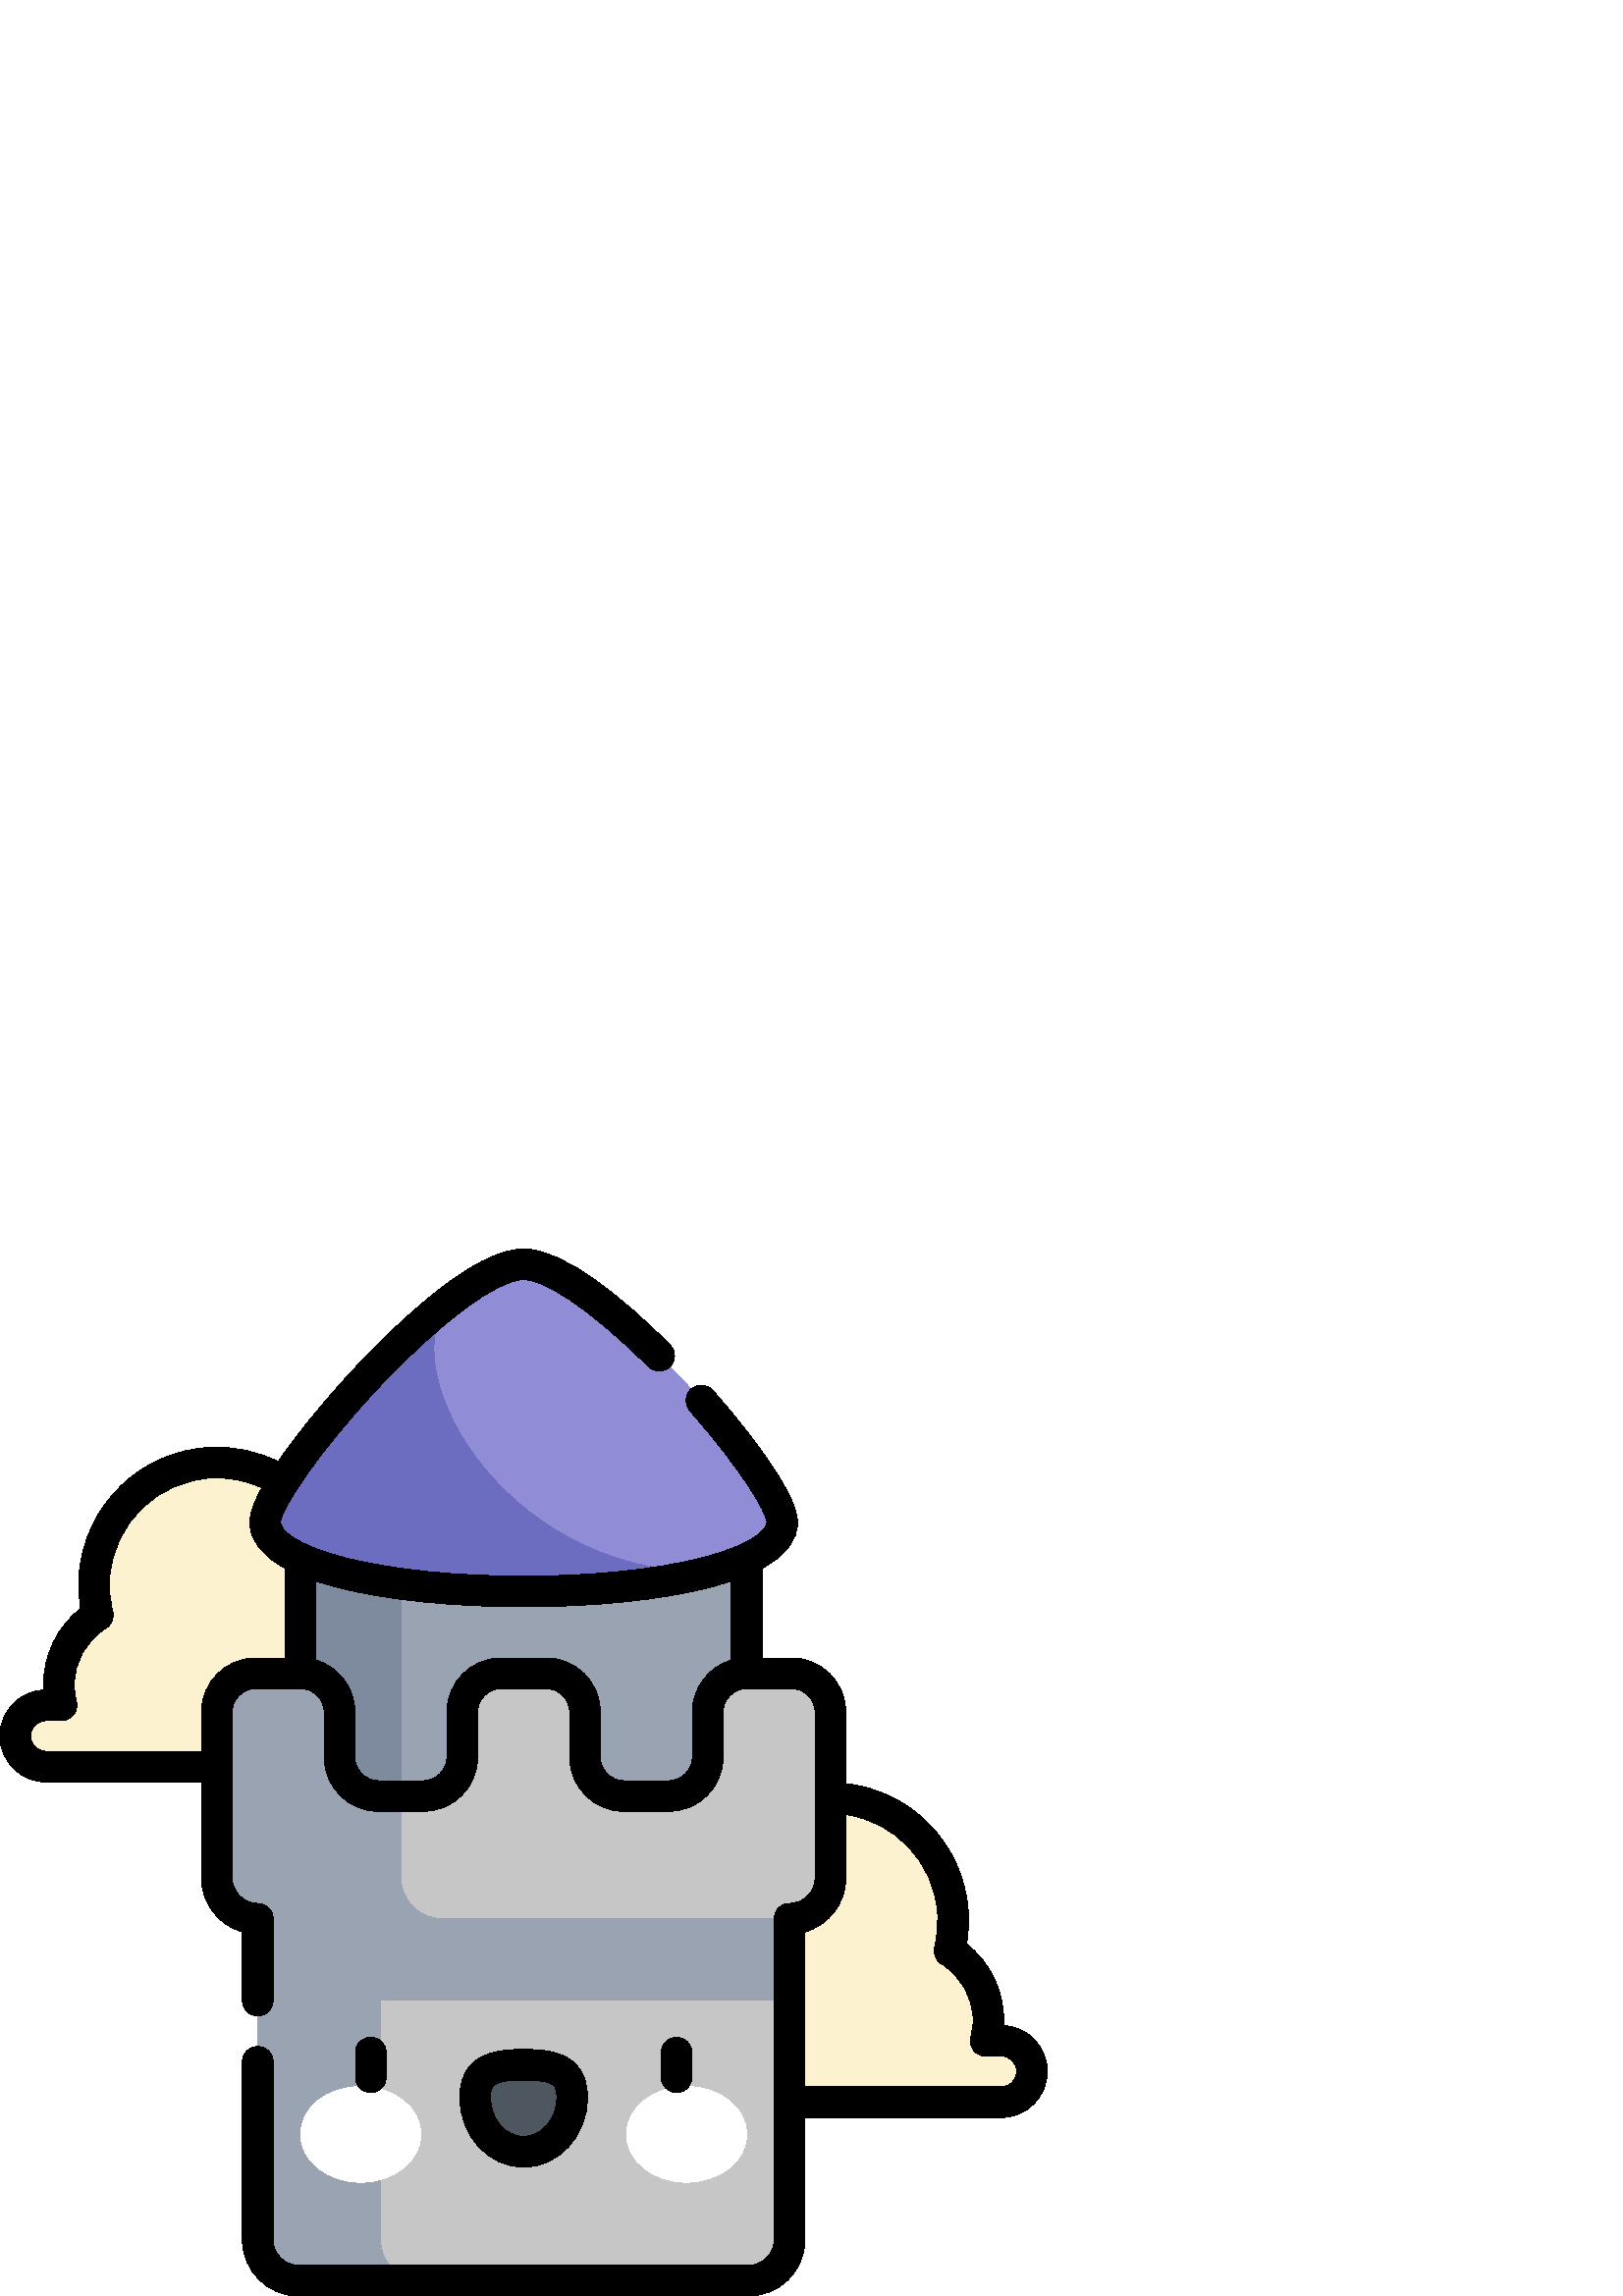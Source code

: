 %!PS-Adobe-3.0 EPSF-3.0
%%Pages: 1
%%DocumentData: Clean7Bit
%%LanguageLevel: 2
%%BoundingBox: 0 0 384 384
%%EndComments
%%BeginProlog
50 dict begin
/q { gsave } bind def
/Q { grestore } bind def
/cm { 6 array astore concat } bind def
/w { setlinewidth } bind def
/J { setlinecap } bind def
/j { setlinejoin } bind def
/M { setmiterlimit } bind def
/d { setdash } bind def
/m { moveto } bind def
/l { lineto } bind def
/c { curveto } bind def
/h { closepath } bind def
/re { exch dup neg 3 1 roll 5 3 roll moveto 0 rlineto
      0 exch rlineto 0 rlineto closepath } bind def
/S { stroke } bind def
/f { fill } bind def
/f* { eofill } bind def
/n { newpath } bind def
/W { clip } bind def
/W* { eoclip } bind def
/BT { } bind def
/ET { } bind def
/BDC { mark 3 1 roll /BDC pdfmark } bind def
/EMC { mark /EMC pdfmark } bind def
/cairo_store_point { /cairo_point_y exch def /cairo_point_x exch def } def
/Tj { show currentpoint cairo_store_point } bind def
/TJ {
  {
    dup
    type /stringtype eq
    { show } { -0.001 mul 0 cairo_font_matrix dtransform rmoveto } ifelse
  } forall
  currentpoint cairo_store_point
} bind def
/cairo_selectfont { cairo_font_matrix aload pop pop pop 0 0 6 array astore
    cairo_font exch selectfont cairo_point_x cairo_point_y moveto } bind def
/Tf { pop /cairo_font exch def /cairo_font_matrix where
      { pop cairo_selectfont } if } bind def
/Td { matrix translate cairo_font_matrix matrix concatmatrix dup
      /cairo_font_matrix exch def dup 4 get exch 5 get cairo_store_point
      /cairo_font where { pop cairo_selectfont } if } bind def
/Tm { 2 copy 8 2 roll 6 array astore /cairo_font_matrix exch def
      cairo_store_point /cairo_font where { pop cairo_selectfont } if } bind def
/g { setgray } bind def
/rg { setrgbcolor } bind def
/d1 { setcachedevice } bind def
/cairo_data_source {
  CairoDataIndex CairoData length lt
    { CairoData CairoDataIndex get /CairoDataIndex CairoDataIndex 1 add def }
    { () } ifelse
} def
/cairo_flush_ascii85_file { cairo_ascii85_file status { cairo_ascii85_file flushfile } if } def
/cairo_image { image cairo_flush_ascii85_file } def
/cairo_imagemask { imagemask cairo_flush_ascii85_file } def
%%EndProlog
%%BeginSetup
%%EndSetup
%%Page: 1 1
%%BeginPageSetup
%%PageBoundingBox: 0 0 384 384
%%EndPageSetup
q 0 0 384 384 rectclip
1 0 0 -1 0 384 cm q
0.988 0.949 0.816 rg
367.125 290.41 m 361.441 290.41 l 362.059 288.012 362.387 285.5 362.387
 282.91 c 362.387 272.121 356.691 262.668 348.145 257.383 c 349.301 252.773
 349.754 247.891 349.359 242.84 c 347.598 220.211 328.898 202.273 306.215
 201.43 c 280.582 200.477 259.5 220.977 259.5 246.398 c 259.5 312.91 l 367.125
 312.91 l 373.34 312.91 378.375 307.871 378.375 301.66 c 378.375 295.445
 373.34 290.41 367.125 290.41 c h
367.125 290.41 m f
16.875 167.367 m 22.559 167.367 l 21.941 164.969 21.613 162.457 21.613 
159.867 c 21.613 149.078 27.309 139.625 35.855 134.34 c 34.699 129.73 34.246
 124.848 34.641 119.797 c 36.402 97.168 55.102 79.23 77.785 78.387 c 103.418
 77.434 124.5 97.934 124.5 123.355 c 124.5 189.867 l 16.875 189.867 l 10.66
 189.867 5.625 184.828 5.625 178.617 c 5.625 172.402 10.66 167.367 16.875
 167.367 c h
16.875 167.367 m f
0.604 0.639 0.694 rg
110.25 100.707 163.5 123.285 re f
0.494 0.545 0.62 rg
110.25 100.707 36.75 123.285 re f
0.565 0.549 0.839 rg
192 5.625 m 165.535 5.625 97.203 84.484 97.203 100.258 c 97.203 116.031
 141.824 125.625 192 125.625 c 242.176 125.625 286.797 116.031 286.797 100.258
 c 286.797 84.484 218.465 5.625 192 5.625 c h
192 5.625 m f
0.776 g
290.25 155.625 m 273.75 155.625 l 265.879 155.625 259.5 162.004 259.5 169.875
 c 259.5 186.375 l 259.5 194.246 253.121 200.625 245.25 200.625 c 228.75
 200.625 l 220.879 200.625 214.5 194.246 214.5 186.375 c 214.5 169.875 l
 214.5 162.004 208.121 155.625 200.25 155.625 c 183.75 155.625 l 175.879
 155.625 169.5 162.004 169.5 169.875 c 169.5 186.375 l 169.5 194.246 163.121
 200.625 155.25 200.625 c 138.75 200.625 l 130.879 200.625 124.5 194.246
 124.5 186.375 c 124.5 169.875 l 124.5 162.004 118.121 155.625 110.25 155.625
 c 93.75 155.625 l 85.879 155.625 79.5 162.004 79.5 169.875 c 79.5 230.625
 l 79.5 238.91 86.215 245.625 94.5 245.625 c 94.5 363.375 l 94.5 371.66 
101.215 378.375 109.5 378.375 c 274.5 378.375 l 282.785 378.375 289.5 371.66
 289.5 363.375 c 289.5 245.625 l 297.785 245.625 304.5 238.91 304.5 230.625
 c 304.5 169.875 l 304.5 162.004 298.121 155.625 290.25 155.625 c h
290.25 155.625 m f
0.424 0.424 0.757 rg
259.5 118.527 m 181.547 118.527 141.723 39.754 166.285 17.996 c 135.863
 40.84 97.203 88.395 97.203 100.258 c 97.203 116.031 141.824 125.625 192
 125.625 c 217.711 125.625 241.961 123.105 259.5 118.527 c h
259.5 118.527 m f
0.604 0.639 0.694 rg
147 230.625 m 147 200.625 l 138.75 200.625 l 130.879 200.625 124.5 194.246
 124.5 186.375 c 124.5 169.875 l 124.5 162.004 118.121 155.625 110.25 155.625
 c 93.75 155.625 l 85.879 155.625 79.5 162.004 79.5 169.875 c 79.5 230.625
 l 79.5 238.91 86.215 245.625 94.5 245.625 c 94.5 363.375 l 94.5 371.66 
101.215 378.375 109.5 378.375 c 154.5 378.375 l 146.215 378.375 139.5 371.66
 139.5 363.375 c 139.5 275.625 l 289.5 275.625 l 289.5 245.625 l 162 245.625
 l 153.715 245.625 147 238.91 147 230.625 c h
147 230.625 m f
1 g
154.305 324.711 m 154.305 334.406 144.438 342.262 132.266 342.262 c 120.094
 342.262 110.227 334.406 110.227 324.711 c 110.227 315.016 120.094 307.16
 132.266 307.16 c 144.438 307.16 154.305 315.016 154.305 324.711 c h
154.305 324.711 m f
273.773 324.711 m 273.773 334.406 263.906 342.262 251.734 342.262 c 239.562
 342.262 229.695 334.406 229.695 324.711 c 229.695 315.016 239.562 307.16
 251.734 307.16 c 263.906 307.16 273.773 315.016 273.773 324.711 c h
273.773 324.711 m f
0.306 0.337 0.376 rg
209.77 311.227 m 209.77 300.242 201.816 299.211 192 299.211 c 182.188 299.211
 174.23 300.242 174.23 311.227 c 174.23 322.207 182.188 331.109 192 331.109
 c 201.816 331.109 209.77 322.207 209.77 311.227 c h
209.77 311.227 m f
0 g
135.949 309.383 m 132.844 309.383 130.324 306.863 130.324 303.758 c 130.324
 294.758 l 130.324 291.648 132.844 289.133 135.949 289.133 c 139.059 289.133
 141.574 291.648 141.574 294.758 c 141.574 303.758 l 141.574 306.863 139.059
 309.383 135.949 309.383 c h
135.949 309.383 m f
192 336.734 m 179.102 336.734 168.605 325.289 168.605 311.223 c 168.605
 293.586 185 293.586 192 293.586 c 199 293.586 215.395 293.586 215.395 311.223
 c 215.395 325.293 204.898 336.734 192 336.734 c h
192 304.836 m 180.348 304.836 179.855 306.793 179.855 311.227 c 179.855
 319.086 185.305 325.484 192 325.484 c 198.695 325.484 204.145 319.09 204.145
 311.227 c 204.145 306.797 203.652 304.836 192 304.836 c h
192 304.836 m f
248.051 309.383 m 244.941 309.383 242.426 306.863 242.426 303.758 c 242.426
 294.758 l 242.426 291.648 244.941 289.133 248.051 289.133 c 251.156 289.133
 253.676 291.648 253.676 294.758 c 253.676 303.758 l 253.676 306.863 251.156
 309.383 248.051 309.383 c h
248.051 309.383 m f
367.961 284.805 m 367.996 284.176 368.012 283.543 368.012 282.91 c 368.012
 271.832 362.992 261.629 354.406 254.902 c 355.105 250.789 355.297 246.598
 354.969 242.402 c 353.066 218.039 334.078 198.734 310.125 196.094 c 310.125
 169.875 l 310.125 158.914 301.207 150 290.25 150 c 279.375 150 l 279.375
 117.16 l 288.043 112.512 292.422 106.863 292.422 100.258 c 292.422 88.102
 268.629 60.148 261.34 51.871 c 259.285 49.539 255.73 49.316 253.398 51.367
 c 251.07 53.422 250.844 56.977 252.895 59.309 c 272.125 81.137 281.137 
96.648 281.172 100.258 c 281.172 102.871 276.047 108.586 256.848 113.398
 c 239.875 117.656 216.844 120 192 120 c 167.156 120 144.125 117.656 127.152
 113.398 c 107.953 108.586 102.828 102.871 102.828 100.258 c 102.875 95.543
 116.598 74.449 138.844 50.805 c 161.449 26.777 182.316 11.25 192 11.25 
c 198.641 11.25 214.141 19.633 237.73 43.156 c 239.93 45.352 243.492 45.348
 245.688 43.148 c 247.879 40.945 247.875 37.387 245.676 35.191 c 229.578
 19.137 207.195 0 192 0 c 173.879 0 145.738 27.051 130.578 43.172 c 122.18
 52.105 110.414 65.73 102.004 78.004 c 94.465 74.258 86.109 72.457 77.574
 72.766 c 51.898 73.719 31.027 93.75 29.031 119.359 c 28.703 123.555 28.891
 127.746 29.594 131.859 c 21.008 138.586 15.988 148.789 15.988 159.867 c
 15.988 160.5 16.004 161.133 16.039 161.762 c 7.121 162.199 0 169.59 0 178.617
 c 0 187.922 7.57 195.492 16.875 195.492 c 73.875 195.492 l 73.875 230.625
 l 73.875 240.047 80.227 248.016 88.875 250.473 c 88.875 275.633 l 88.875
 278.742 91.395 281.258 94.5 281.258 c 97.605 281.258 100.125 278.742 100.125
 275.633 c 100.125 245.625 l 100.125 242.52 97.605 240 94.5 240 c 89.332
 240 85.125 235.793 85.125 230.625 c 85.125 169.875 l 85.125 165.121 88.996
 161.25 93.75 161.25 c 110.25 161.25 l 115.004 161.25 118.875 165.121 118.875
 169.875 c 118.875 186.375 l 118.875 197.336 127.789 206.25 138.75 206.25
 c 155.25 206.25 l 166.211 206.25 175.125 197.336 175.125 186.375 c 175.125
 169.875 l 175.125 165.121 178.996 161.25 183.75 161.25 c 200.25 161.25 
l 205.004 161.25 208.875 165.121 208.875 169.875 c 208.875 186.375 l 208.875
 197.336 217.789 206.25 228.75 206.25 c 245.25 206.25 l 256.211 206.25 265.125
 197.336 265.125 186.375 c 265.125 169.875 l 265.125 165.121 268.996 161.25
 273.75 161.25 c 290.25 161.25 l 295.004 161.25 298.875 165.121 298.875 
169.875 c 298.875 230.625 l 298.875 235.793 294.668 240 289.5 240 c 286.395
 240 283.875 242.52 283.875 245.625 c 283.875 363.375 l 283.875 368.543 
279.668 372.75 274.5 372.75 c 109.5 372.75 l 104.332 372.75 100.125 368.543
 100.125 363.375 c 100.125 298.133 l 100.125 295.027 97.605 292.508 94.5
 292.508 c 91.395 292.508 88.875 295.027 88.875 298.133 c 88.875 363.375
 l 88.875 374.746 98.129 384 109.5 384 c 274.5 384 l 285.871 384 295.125
 374.746 295.125 363.375 c 295.125 318.535 l 367.125 318.535 l 376.43 318.535
 384 310.965 384 301.66 c 384 292.637 376.879 285.242 367.961 284.805 c 
h
73.875 169.875 m 73.875 184.242 l 16.875 184.242 l 13.773 184.242 11.25
 181.719 11.25 178.617 c 11.25 175.516 13.773 172.992 16.875 172.992 c 22.559
 172.992 l 24.297 172.992 25.941 172.188 27.004 170.812 c 28.07 169.438 
28.441 167.648 28.008 165.965 c 27.496 163.984 27.238 161.934 27.238 159.867
 c 27.238 151.359 31.566 143.605 38.816 139.121 c 40.898 137.832 41.906 
135.348 41.312 132.969 c 40.27 128.816 39.91 124.531 40.246 120.234 c 41.801
 100.324 58.027 84.75 77.992 84.008 c 84.266 83.773 90.418 85.012 96.023
 87.605 c 93.273 92.621 91.578 97.027 91.578 100.258 c 91.578 106.863 95.953
 112.512 104.625 117.16 c 104.625 150 l 93.75 150 l 82.789 150 73.875 158.914
 73.875 169.875 c h
253.875 169.875 m 253.875 186.375 l 253.875 191.129 250.004 195 245.25 
195 c 228.75 195 l 223.996 195 220.125 191.129 220.125 186.375 c 220.125
 169.875 l 220.125 158.914 211.211 150 200.25 150 c 183.75 150 l 172.789
 150 163.875 158.914 163.875 169.875 c 163.875 186.375 l 163.875 191.129
 160.004 195 155.25 195 c 138.75 195 l 133.996 195 130.125 191.129 130.125
 186.375 c 130.125 169.875 l 130.125 160.867 124.102 153.25 115.875 150.816
 c 115.875 121.852 l 118.512 122.723 121.355 123.543 124.418 124.312 c 142.258
 128.785 166.258 131.25 192 131.25 c 217.742 131.25 241.742 128.785 259.582
 124.312 c 262.645 123.543 265.488 122.723 268.125 121.852 c 268.125 150.816
 l 259.898 153.25 253.875 160.867 253.875 169.875 c h
367.125 307.285 m 295.125 307.285 l 295.125 250.473 l 303.773 248.016 310.125
 240.047 310.125 230.625 c 310.125 207.426 l 328.164 209.996 342.309 224.758
 343.754 243.277 c 344.09 247.574 343.73 251.859 342.688 256.012 c 342.09
 258.387 343.102 260.875 345.184 262.164 c 352.434 266.648 356.762 274.406
 356.762 282.91 c 356.762 284.973 356.504 287.027 355.992 289.008 c 355.562
 290.691 355.93 292.48 356.996 293.855 c 358.062 295.23 359.703 296.035 
361.441 296.035 c 367.125 296.035 l 370.227 296.035 372.75 298.559 372.75
 301.66 c 372.75 304.762 370.227 307.285 367.125 307.285 c h
367.125 307.285 m f
Q Q
showpage
%%Trailer
end
%%EOF
